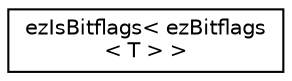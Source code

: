 digraph "Graphical Class Hierarchy"
{
 // LATEX_PDF_SIZE
  edge [fontname="Helvetica",fontsize="10",labelfontname="Helvetica",labelfontsize="10"];
  node [fontname="Helvetica",fontsize="10",shape=record];
  rankdir="LR";
  Node0 [label="ezIsBitflags\< ezBitflags\l\< T \> \>",height=0.2,width=0.4,color="black", fillcolor="white", style="filled",URL="$dc/db7/structez_is_bitflags_3_01ez_bitflags_3_01_t_01_4_01_4.htm",tooltip=" "];
}

